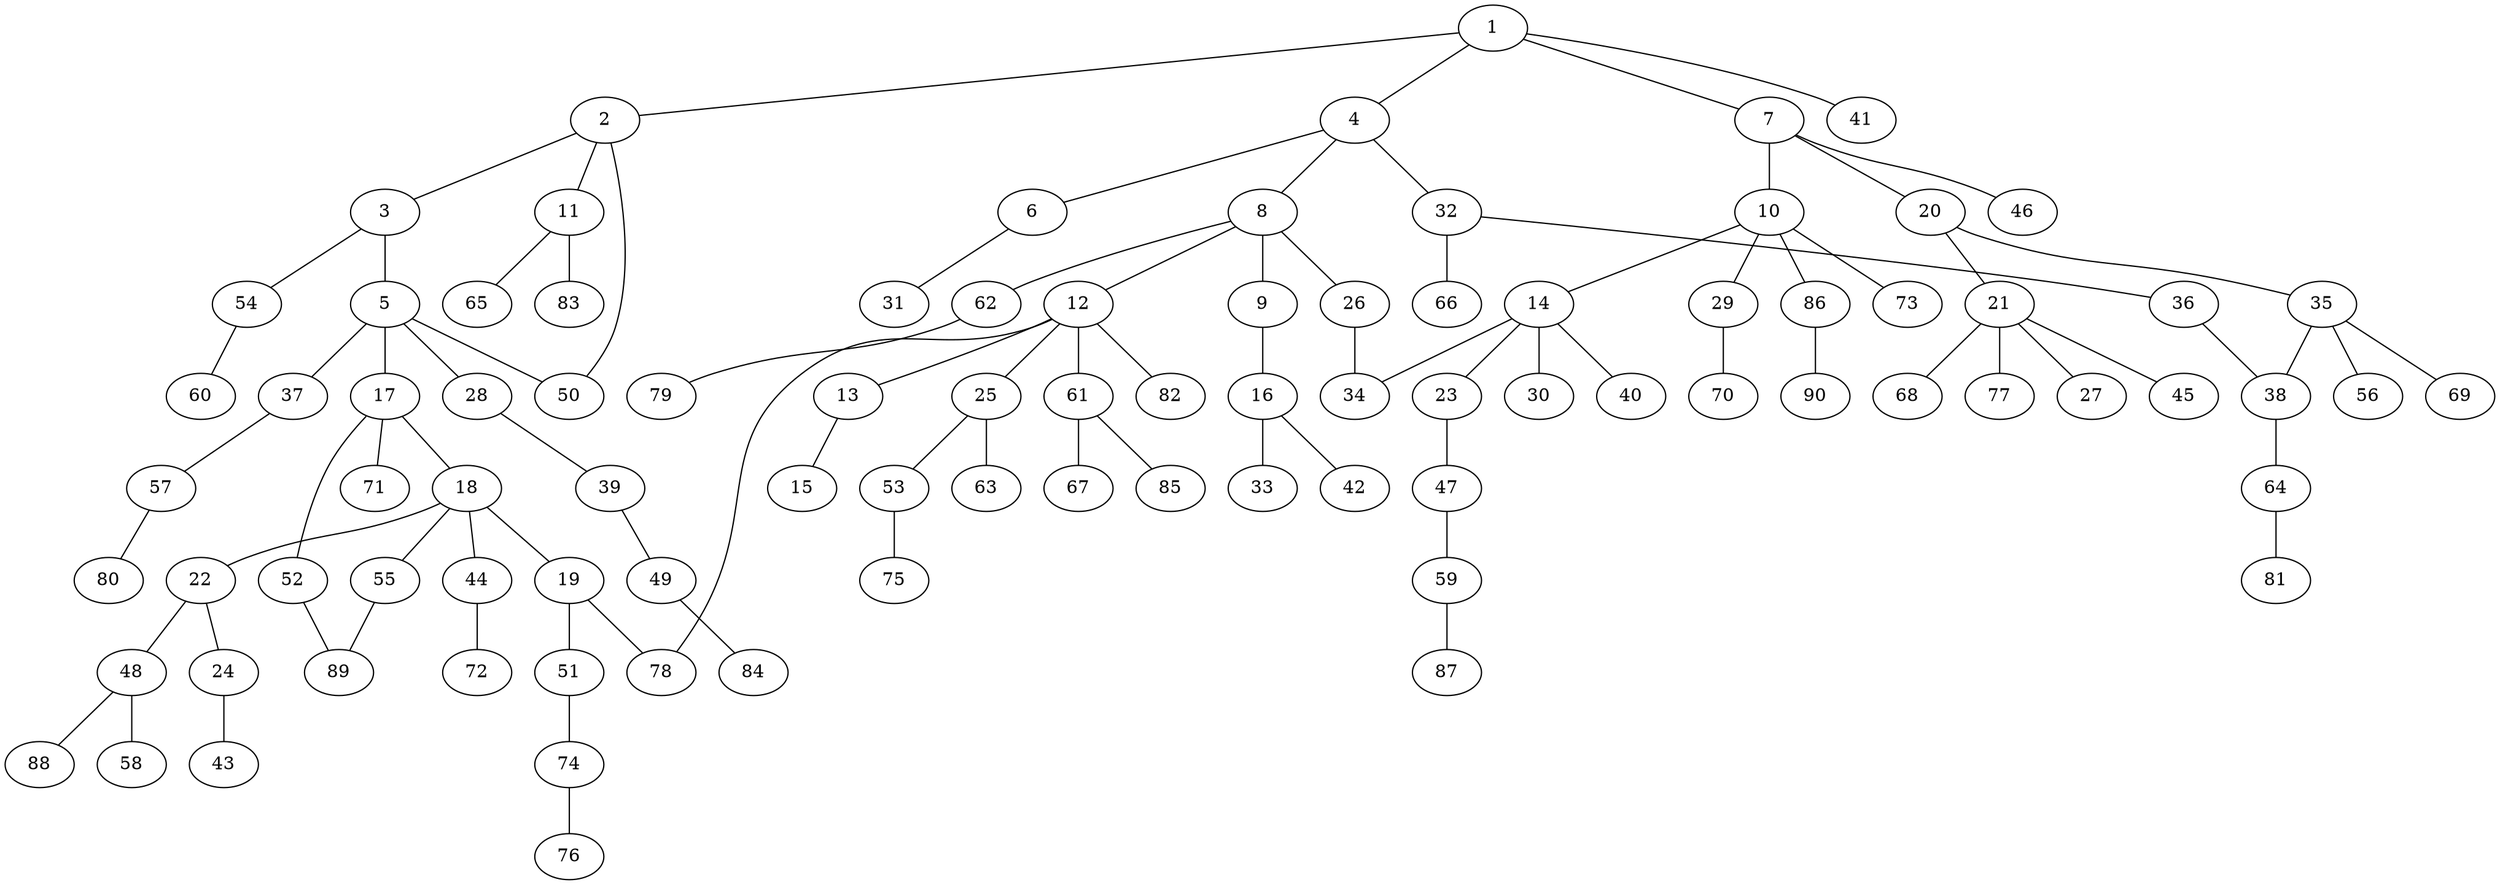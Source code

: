 graph graphname {1--2
1--4
1--7
1--41
2--3
2--11
2--50
3--5
3--54
4--6
4--8
4--32
5--17
5--28
5--37
5--50
6--31
7--10
7--20
7--46
8--9
8--12
8--26
8--62
9--16
10--14
10--29
10--73
10--86
11--65
11--83
12--13
12--25
12--61
12--78
12--82
13--15
14--23
14--30
14--34
14--40
16--33
16--42
17--18
17--52
17--71
18--19
18--22
18--44
18--55
19--51
19--78
20--21
20--35
21--27
21--45
21--68
21--77
22--24
22--48
23--47
24--43
25--53
25--63
26--34
28--39
29--70
32--36
32--66
35--38
35--56
35--69
36--38
37--57
38--64
39--49
44--72
47--59
48--58
48--88
49--84
51--74
52--89
53--75
54--60
55--89
57--80
59--87
61--67
61--85
62--79
64--81
74--76
86--90
}